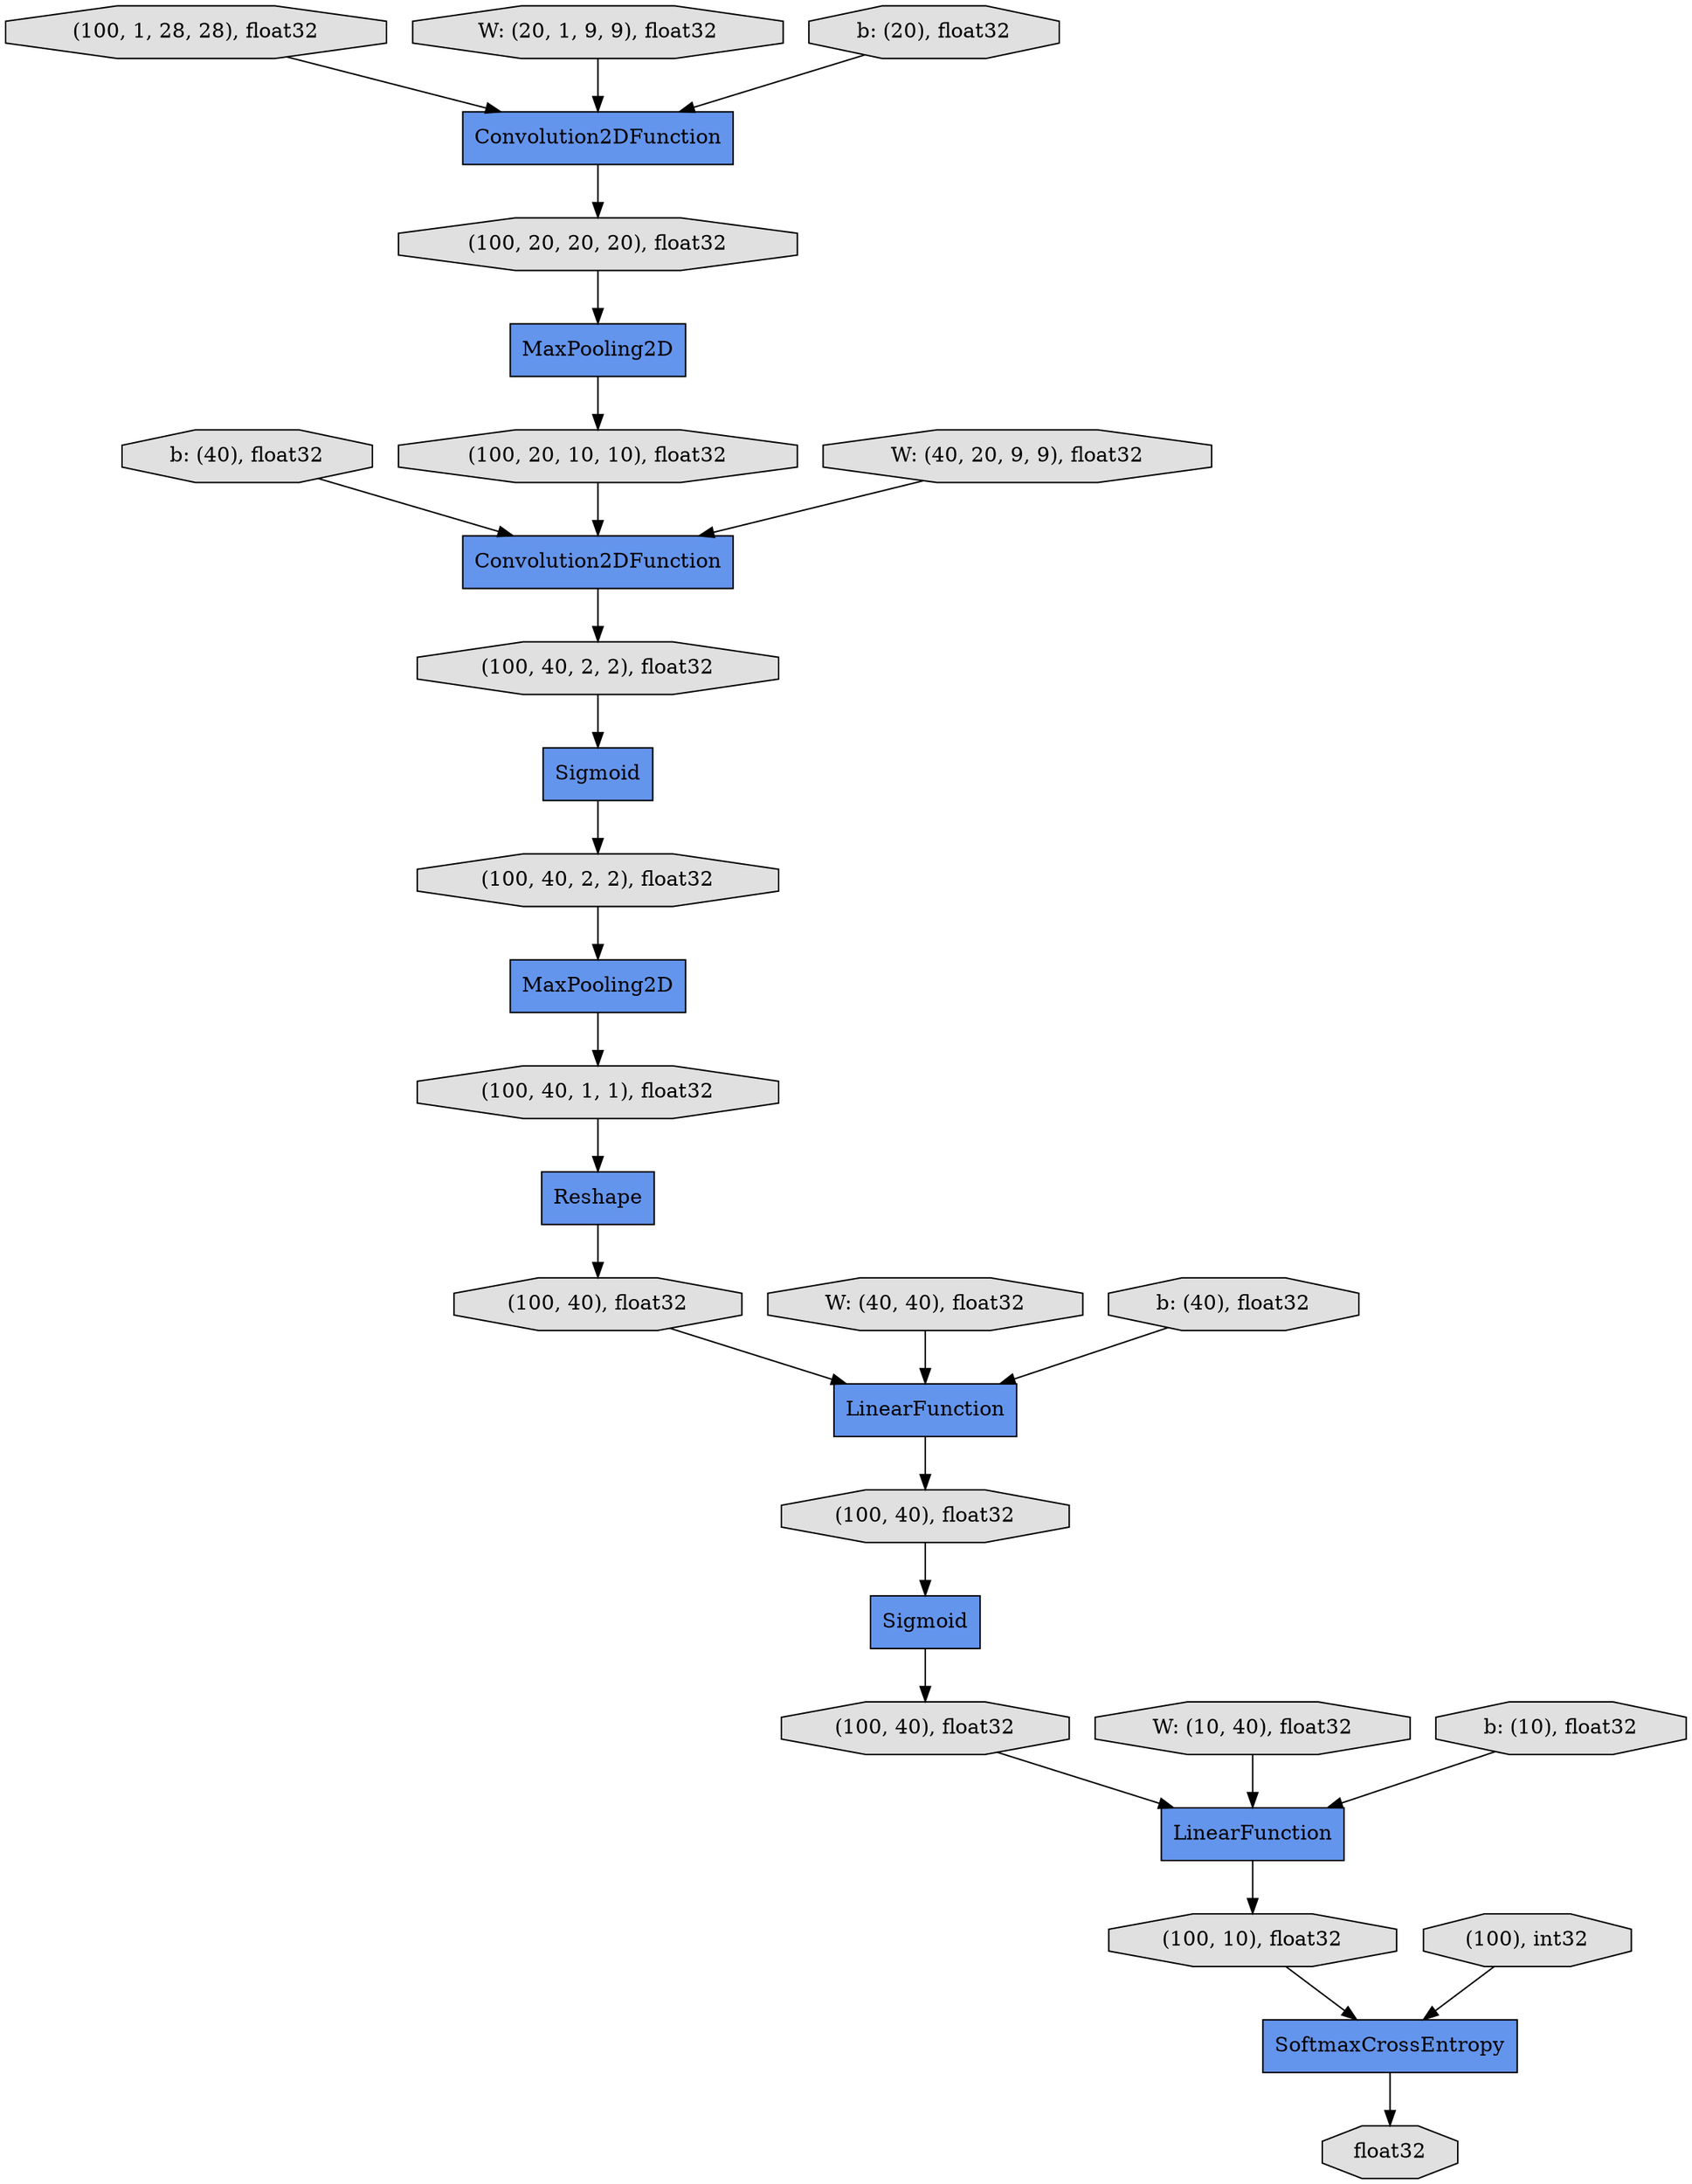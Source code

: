 digraph graphname{rankdir=TB;1664703262792 [label="float32",shape="octagon",fillcolor="#E0E0E0",style="filled"];1664703158368 [label="(100, 40, 1, 1), float32",shape="octagon",fillcolor="#E0E0E0",style="filled"];1664678494336 [label="Sigmoid",shape="record",fillcolor="#6495ED",style="filled"];1664703158480 [label="Sigmoid",shape="record",fillcolor="#6495ED",style="filled"];1664702937296 [label="b: (40), float32",shape="octagon",fillcolor="#E0E0E0",style="filled"];1664676170048 [label="Convolution2DFunction",shape="record",fillcolor="#6495ED",style="filled"];1664703156576 [label="Convolution2DFunction",shape="record",fillcolor="#6495ED",style="filled"];1664703156688 [label="MaxPooling2D",shape="record",fillcolor="#6495ED",style="filled"];1664703156800 [label="(100, 1, 28, 28), float32",shape="octagon",fillcolor="#E0E0E0",style="filled"];1664703158872 [label="(100, 40), float32",shape="octagon",fillcolor="#E0E0E0",style="filled"];1664703158928 [label="LinearFunction",shape="record",fillcolor="#6495ED",style="filled"];1664702937800 [label="W: (40, 40), float32",shape="octagon",fillcolor="#E0E0E0",style="filled"];1664703156968 [label="(100, 40, 2, 2), float32",shape="octagon",fillcolor="#E0E0E0",style="filled"];1664703159096 [label="(100, 40), float32",shape="octagon",fillcolor="#E0E0E0",style="filled"];1664703157080 [label="(100, 20, 20, 20), float32",shape="octagon",fillcolor="#E0E0E0",style="filled"];1664703159152 [label="SoftmaxCrossEntropy",shape="record",fillcolor="#6495ED",style="filled"];1664703159264 [label="LinearFunction",shape="record",fillcolor="#6495ED",style="filled"];1664702938136 [label="b: (40), float32",shape="octagon",fillcolor="#E0E0E0",style="filled"];1664703159376 [label="(100, 40), float32",shape="octagon",fillcolor="#E0E0E0",style="filled"];1666299155568 [label="(100, 20, 10, 10), float32",shape="octagon",fillcolor="#E0E0E0",style="filled"];1664703159544 [label="(100, 10), float32",shape="octagon",fillcolor="#E0E0E0",style="filled"];1666446277936 [label="W: (20, 1, 9, 9), float32",shape="octagon",fillcolor="#E0E0E0",style="filled"];1664703159712 [label="(100), int32",shape="octagon",fillcolor="#E0E0E0",style="filled"];1664702938640 [label="W: (10, 40), float32",shape="octagon",fillcolor="#E0E0E0",style="filled"];1664703157920 [label="(100, 40, 2, 2), float32",shape="octagon",fillcolor="#E0E0E0",style="filled"];1664702936792 [label="b: (20), float32",shape="octagon",fillcolor="#E0E0E0",style="filled"];1664703158032 [label="Reshape",shape="record",fillcolor="#6495ED",style="filled"];1664676206352 [label="MaxPooling2D",shape="record",fillcolor="#6495ED",style="filled"];1664702938976 [label="b: (10), float32",shape="octagon",fillcolor="#E0E0E0",style="filled"];1664702937072 [label="W: (40, 20, 9, 9), float32",shape="octagon",fillcolor="#E0E0E0",style="filled"];1664703156688 -> 1666299155568;1664676206352 -> 1664703158368;1664703157920 -> 1664676206352;1664678494336 -> 1664703157920;1664703157080 -> 1664703156688;1664702937800 -> 1664703158928;1664703156968 -> 1664678494336;1664703159152 -> 1664703262792;1664703159712 -> 1664703159152;1664703158480 -> 1664703159376;1664703156800 -> 1664703156576;1664703158368 -> 1664703158032;1664702937296 -> 1664676170048;1664702938976 -> 1664703159264;1664703159376 -> 1664703159264;1664703158872 -> 1664703158928;1664703158032 -> 1664703158872;1664703159264 -> 1664703159544;1664703159544 -> 1664703159152;1666446277936 -> 1664703156576;1664702937072 -> 1664676170048;1664703156576 -> 1664703157080;1666299155568 -> 1664676170048;1664702936792 -> 1664703156576;1664702938136 -> 1664703158928;1664703159096 -> 1664703158480;1664703158928 -> 1664703159096;1664702938640 -> 1664703159264;1664676170048 -> 1664703156968;}